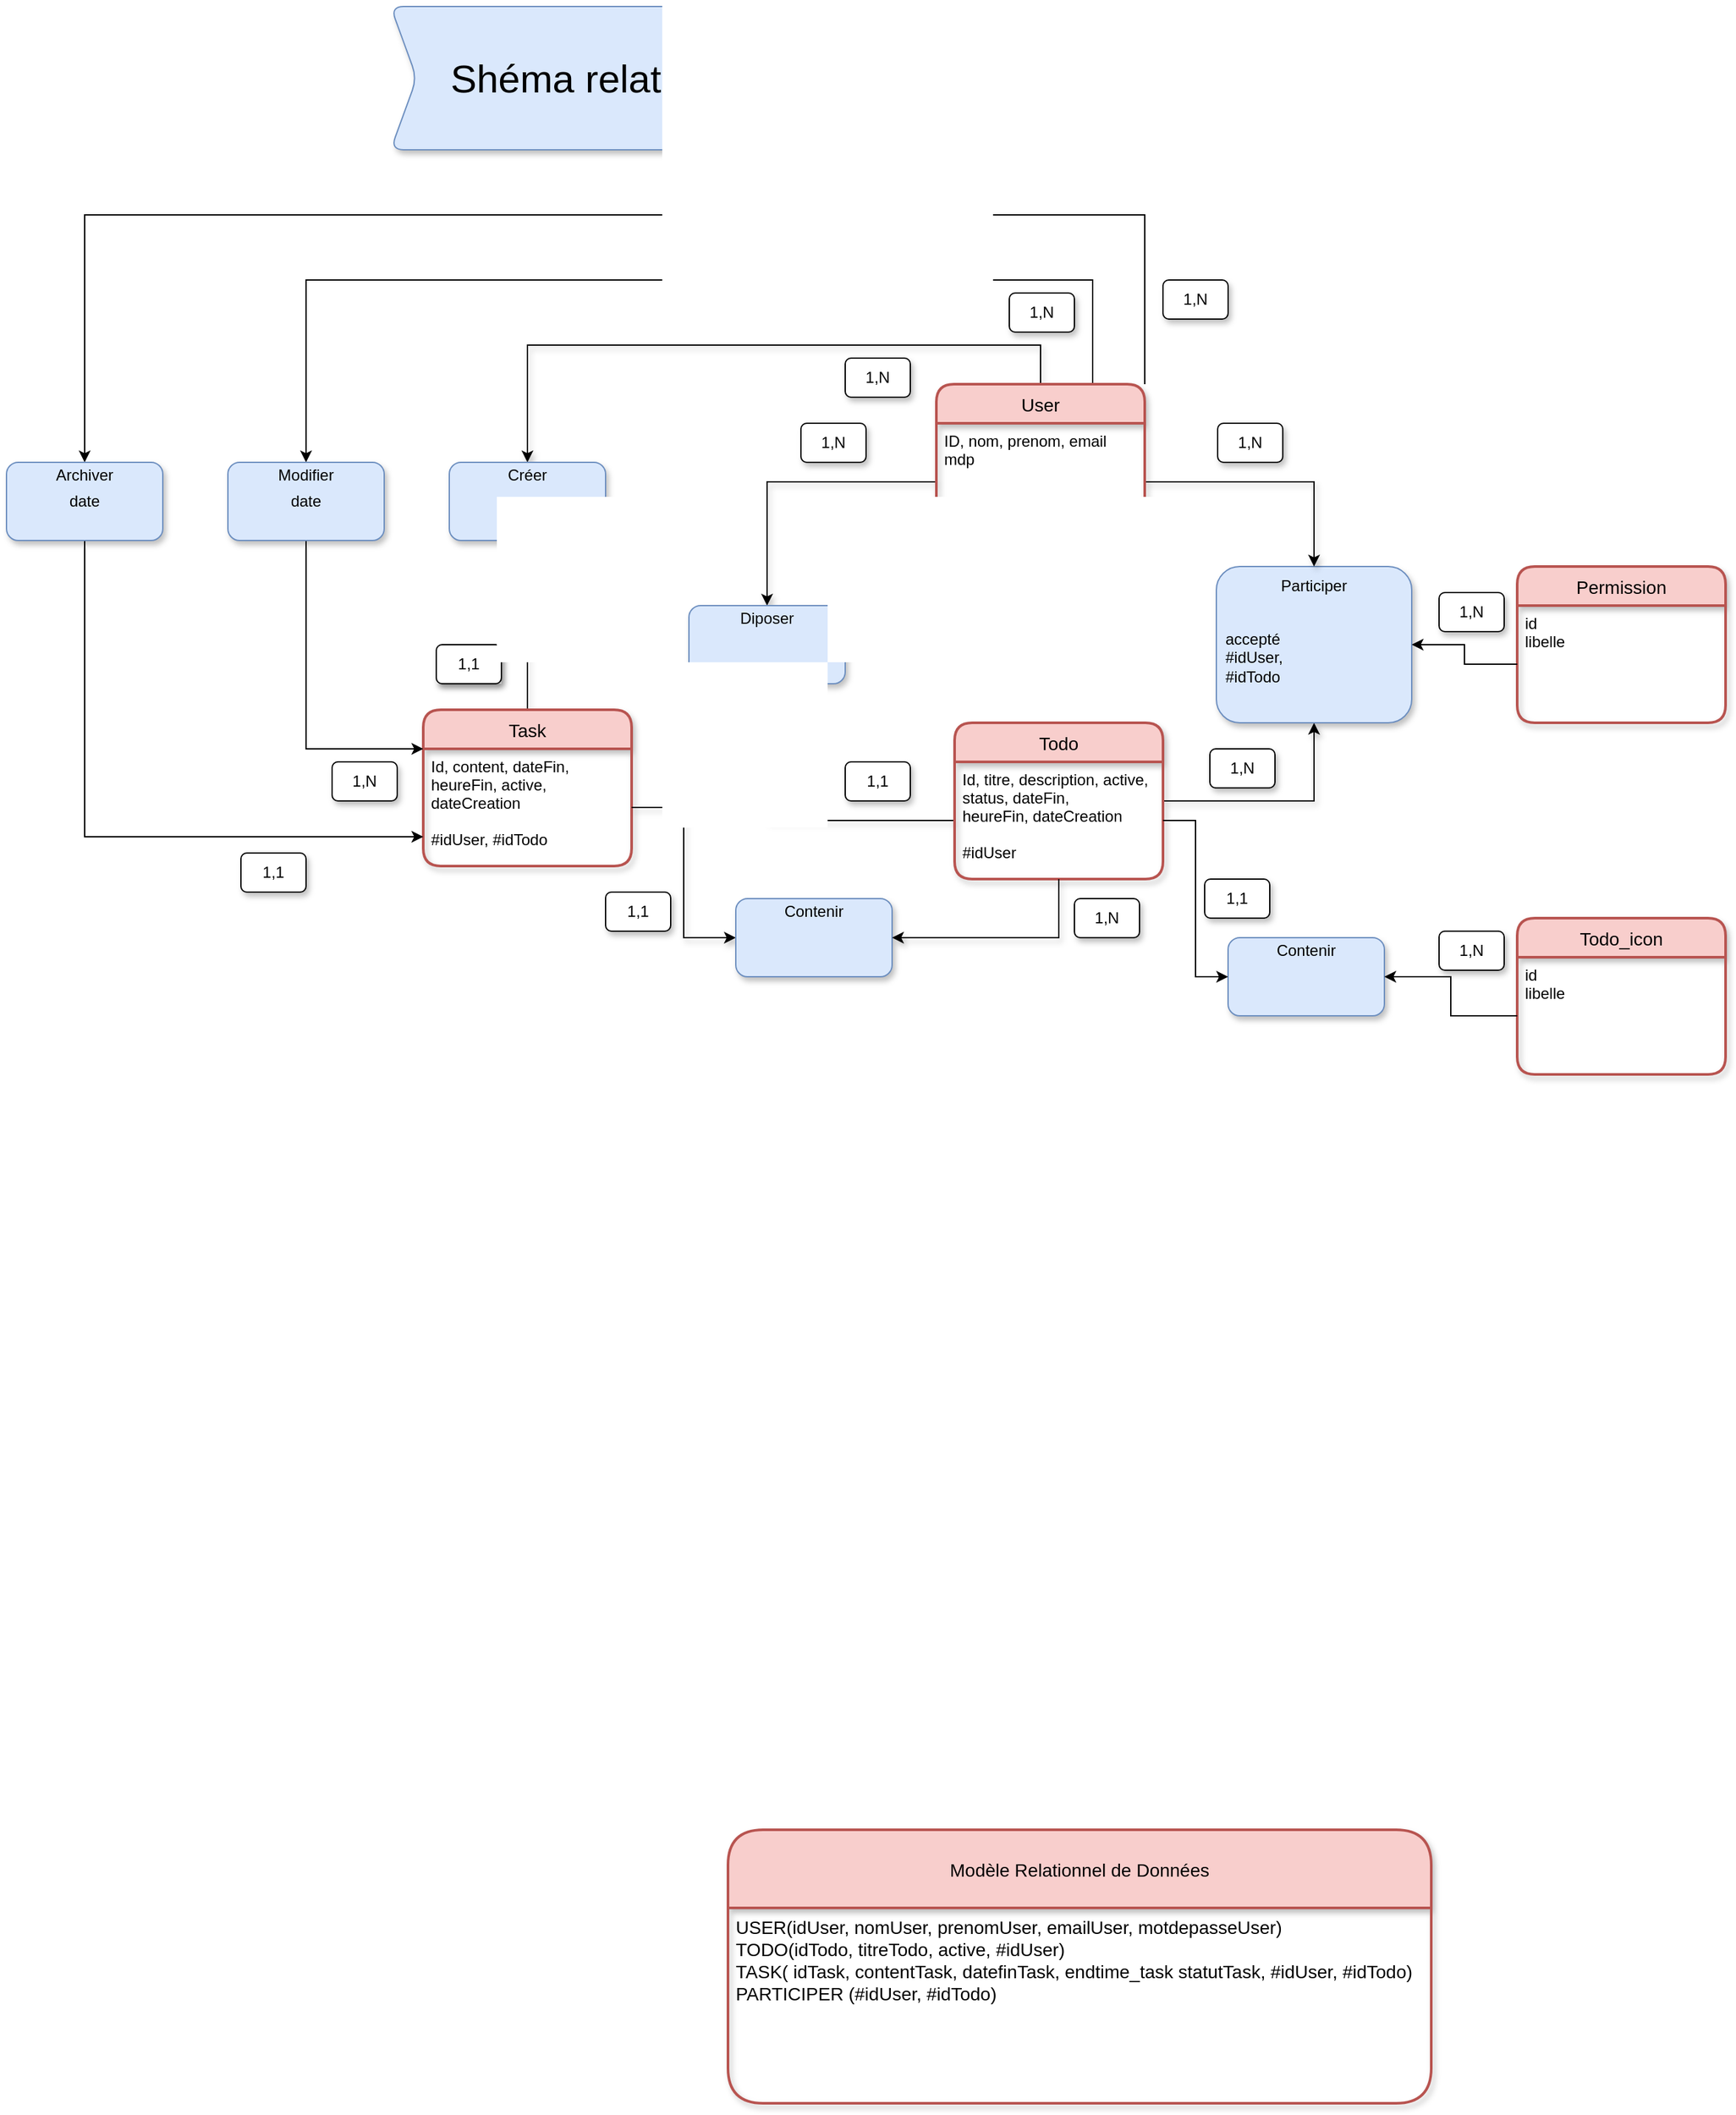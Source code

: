<mxfile version="14.1.8" type="device"><diagram id="XqB8k5iHXv9dSx2xLBwB" name="Page-1"><mxGraphModel dx="1732" dy="672" grid="1" gridSize="10" guides="1" tooltips="1" connect="1" arrows="1" fold="1" page="1" pageScale="1" pageWidth="827" pageHeight="1169" math="0" shadow="0"><root><mxCell id="0"/><mxCell id="1" parent="0"/><mxCell id="Rm26clRM2Kl6Tp9O-3ym-28" style="edgeStyle=orthogonalEdgeStyle;rounded=0;orthogonalLoop=1;jettySize=auto;html=1;entryX=0.5;entryY=1;entryDx=0;entryDy=0;shadow=1;" parent="1" source="Rm26clRM2Kl6Tp9O-3ym-4" target="Rm26clRM2Kl6Tp9O-3ym-24" edge="1"><mxGeometry relative="1" as="geometry"><mxPoint x="714" y="540.0" as="targetPoint"/></mxGeometry></mxCell><mxCell id="Rm26clRM2Kl6Tp9O-3ym-18" value="" style="group;shadow=1;" parent="1" vertex="1" connectable="0"><mxGeometry x="364" y="590" width="50" height="30" as="geometry"/></mxCell><mxCell id="Rm26clRM2Kl6Tp9O-3ym-13" value="" style="rounded=1;whiteSpace=wrap;html=1;shadow=1;" parent="Rm26clRM2Kl6Tp9O-3ym-18" vertex="1"><mxGeometry width="50" height="30" as="geometry"/></mxCell><mxCell id="Rm26clRM2Kl6Tp9O-3ym-15" value="1,1" style="text;html=1;strokeColor=none;fillColor=none;align=center;verticalAlign=middle;whiteSpace=wrap;rounded=0;shadow=1;" parent="Rm26clRM2Kl6Tp9O-3ym-18" vertex="1"><mxGeometry x="5" y="5" width="40" height="20" as="geometry"/></mxCell><mxCell id="Rm26clRM2Kl6Tp9O-3ym-19" value="" style="group;shadow=1;" parent="1" vertex="1" connectable="0"><mxGeometry x="330" y="330" width="50" height="30" as="geometry"/></mxCell><mxCell id="Rm26clRM2Kl6Tp9O-3ym-20" value="" style="rounded=1;whiteSpace=wrap;html=1;shadow=1;" parent="Rm26clRM2Kl6Tp9O-3ym-19" vertex="1"><mxGeometry width="50" height="30" as="geometry"/></mxCell><mxCell id="Rm26clRM2Kl6Tp9O-3ym-21" value="1,N" style="text;html=1;strokeColor=none;fillColor=none;align=center;verticalAlign=middle;whiteSpace=wrap;rounded=0;shadow=1;" parent="Rm26clRM2Kl6Tp9O-3ym-19" vertex="1"><mxGeometry x="5" y="5" width="40" height="20" as="geometry"/></mxCell><mxCell id="Rm26clRM2Kl6Tp9O-3ym-23" value="" style="group;shadow=1;" parent="1" vertex="1" connectable="0"><mxGeometry x="664" y="440" width="150" height="120" as="geometry"/></mxCell><mxCell id="Rm26clRM2Kl6Tp9O-3ym-24" value="" style="rounded=1;whiteSpace=wrap;html=1;fillColor=#dae8fc;strokeColor=#6c8ebf;shadow=1;" parent="Rm26clRM2Kl6Tp9O-3ym-23" vertex="1"><mxGeometry x="-15" width="150" height="120" as="geometry"/></mxCell><mxCell id="Rm26clRM2Kl6Tp9O-3ym-25" value="Participer" style="text;html=1;strokeColor=none;fillColor=none;align=center;verticalAlign=middle;whiteSpace=wrap;rounded=0;shadow=1;" parent="Rm26clRM2Kl6Tp9O-3ym-23" vertex="1"><mxGeometry x="40" width="40" height="30" as="geometry"/></mxCell><mxCell id="Rm26clRM2Kl6Tp9O-3ym-26" value="accepté&lt;br&gt;#idUser, &lt;br&gt;#idTodo" style="text;html=1;strokeColor=none;fillColor=none;align=left;verticalAlign=middle;whiteSpace=wrap;rounded=0;shadow=1;" parent="Rm26clRM2Kl6Tp9O-3ym-23" vertex="1"><mxGeometry x="-10" y="30" width="140" height="80" as="geometry"/></mxCell><mxCell id="Rm26clRM2Kl6Tp9O-3ym-27" style="edgeStyle=orthogonalEdgeStyle;rounded=0;orthogonalLoop=1;jettySize=auto;html=1;shadow=1;" parent="1" source="Rm26clRM2Kl6Tp9O-3ym-2" target="Rm26clRM2Kl6Tp9O-3ym-25" edge="1"><mxGeometry relative="1" as="geometry"/></mxCell><mxCell id="Rm26clRM2Kl6Tp9O-3ym-30" value="" style="group;shadow=1;" parent="1" vertex="1" connectable="0"><mxGeometry x="650" y="330" width="50" height="30" as="geometry"/></mxCell><mxCell id="Zzb7BdXflSFqOl78yFR3-5" value="" style="group" parent="Rm26clRM2Kl6Tp9O-3ym-30" vertex="1" connectable="0"><mxGeometry width="50" height="30" as="geometry"/></mxCell><mxCell id="Rm26clRM2Kl6Tp9O-3ym-31" value="" style="rounded=1;whiteSpace=wrap;html=1;shadow=1;" parent="Zzb7BdXflSFqOl78yFR3-5" vertex="1"><mxGeometry width="50" height="30" as="geometry"/></mxCell><mxCell id="Rm26clRM2Kl6Tp9O-3ym-32" value="1,N" style="text;html=1;strokeColor=none;fillColor=none;align=center;verticalAlign=middle;whiteSpace=wrap;rounded=0;shadow=1;" parent="Zzb7BdXflSFqOl78yFR3-5" vertex="1"><mxGeometry x="5" y="5" width="40" height="20" as="geometry"/></mxCell><mxCell id="Rm26clRM2Kl6Tp9O-3ym-33" value="" style="group;shadow=1;" parent="1" vertex="1" connectable="0"><mxGeometry x="644" y="580" width="50" height="30" as="geometry"/></mxCell><mxCell id="Rm26clRM2Kl6Tp9O-3ym-34" value="" style="rounded=1;whiteSpace=wrap;html=1;shadow=1;" parent="Rm26clRM2Kl6Tp9O-3ym-33" vertex="1"><mxGeometry width="50" height="30" as="geometry"/></mxCell><mxCell id="Rm26clRM2Kl6Tp9O-3ym-35" value="1,N" style="text;html=1;strokeColor=none;fillColor=none;align=center;verticalAlign=middle;whiteSpace=wrap;rounded=0;shadow=1;" parent="Rm26clRM2Kl6Tp9O-3ym-33" vertex="1"><mxGeometry x="5" y="5" width="40" height="20" as="geometry"/></mxCell><mxCell id="Rm26clRM2Kl6Tp9O-3ym-44" style="edgeStyle=orthogonalEdgeStyle;rounded=0;orthogonalLoop=1;jettySize=auto;html=1;entryX=0.5;entryY=1;entryDx=0;entryDy=0;shadow=1;" parent="1" source="Rm26clRM2Kl6Tp9O-3ym-5" edge="1"><mxGeometry relative="1" as="geometry"><mxPoint x="304" y="530" as="targetPoint"/></mxGeometry></mxCell><mxCell id="Rm26clRM2Kl6Tp9O-3ym-45" style="edgeStyle=orthogonalEdgeStyle;rounded=0;orthogonalLoop=1;jettySize=auto;html=1;entryX=0.5;entryY=0;entryDx=0;entryDy=0;shadow=1;" parent="1" source="Rm26clRM2Kl6Tp9O-3ym-2" target="Rm26clRM2Kl6Tp9O-3ym-82" edge="1"><mxGeometry relative="1" as="geometry"><mxPoint x="300" y="600" as="targetPoint"/></mxGeometry></mxCell><mxCell id="Rm26clRM2Kl6Tp9O-3ym-59" style="edgeStyle=orthogonalEdgeStyle;rounded=0;orthogonalLoop=1;jettySize=auto;html=1;entryX=0.5;entryY=0;entryDx=0;entryDy=0;shadow=1;" parent="1" source="Rm26clRM2Kl6Tp9O-3ym-1" edge="1"><mxGeometry relative="1" as="geometry"><mxPoint x="120" y="360" as="targetPoint"/><Array as="points"><mxPoint x="514" y="270"/><mxPoint x="120" y="270"/></Array></mxGeometry></mxCell><mxCell id="Zzb7BdXflSFqOl78yFR3-11" style="edgeStyle=orthogonalEdgeStyle;rounded=0;orthogonalLoop=1;jettySize=auto;html=1;exitX=0.75;exitY=0;exitDx=0;exitDy=0;entryX=0.5;entryY=0;entryDx=0;entryDy=0;" parent="1" source="Rm26clRM2Kl6Tp9O-3ym-1" target="Zzb7BdXflSFqOl78yFR3-10" edge="1"><mxGeometry relative="1" as="geometry"><Array as="points"><mxPoint x="554" y="220"/><mxPoint x="-50" y="220"/></Array></mxGeometry></mxCell><mxCell id="Zzb7BdXflSFqOl78yFR3-27" style="edgeStyle=orthogonalEdgeStyle;rounded=0;orthogonalLoop=1;jettySize=auto;html=1;exitX=1;exitY=0;exitDx=0;exitDy=0;entryX=0.5;entryY=0;entryDx=0;entryDy=0;" parent="1" source="Rm26clRM2Kl6Tp9O-3ym-1" target="Zzb7BdXflSFqOl78yFR3-24" edge="1"><mxGeometry relative="1" as="geometry"><Array as="points"><mxPoint x="594" y="170"/><mxPoint x="-220" y="170"/></Array></mxGeometry></mxCell><mxCell id="Rm26clRM2Kl6Tp9O-3ym-1" value="User" style="swimlane;childLayout=stackLayout;horizontal=1;startSize=30;horizontalStack=0;rounded=1;fontSize=14;fontStyle=0;strokeWidth=2;resizeParent=0;resizeLast=1;shadow=1;dashed=0;align=center;fillColor=#f8cecc;strokeColor=#b85450;" parent="1" vertex="1"><mxGeometry x="434" y="300" width="160" height="120" as="geometry"/></mxCell><mxCell id="Rm26clRM2Kl6Tp9O-3ym-2" value="ID, nom, prenom, email&#10;mdp" style="align=left;strokeColor=none;fillColor=none;spacingLeft=4;fontSize=12;verticalAlign=top;resizable=0;rotatable=0;part=1;shadow=1;" parent="Rm26clRM2Kl6Tp9O-3ym-1" vertex="1"><mxGeometry y="30" width="160" height="90" as="geometry"/></mxCell><mxCell id="Rm26clRM2Kl6Tp9O-3ym-58" style="edgeStyle=orthogonalEdgeStyle;rounded=0;orthogonalLoop=1;jettySize=auto;html=1;entryX=0.5;entryY=1;entryDx=0;entryDy=0;shadow=1;" parent="1" source="Rm26clRM2Kl6Tp9O-3ym-36" edge="1"><mxGeometry relative="1" as="geometry"><mxPoint x="120" y="420" as="targetPoint"/></mxGeometry></mxCell><mxCell id="Rm26clRM2Kl6Tp9O-3ym-36" value="Task" style="swimlane;childLayout=stackLayout;horizontal=1;startSize=30;horizontalStack=0;rounded=1;fontSize=14;fontStyle=0;strokeWidth=2;resizeParent=0;resizeLast=1;shadow=1;dashed=0;align=center;fillColor=#f8cecc;strokeColor=#b85450;" parent="1" vertex="1"><mxGeometry x="40" y="550" width="160" height="120" as="geometry"/></mxCell><mxCell id="Rm26clRM2Kl6Tp9O-3ym-37" value="Id, content, dateFin,&#10;heureFin, active, &#10;dateCreation&#10;&#10;#idUser, #idTodo" style="align=left;strokeColor=none;fillColor=none;spacingLeft=4;fontSize=12;verticalAlign=top;resizable=0;rotatable=0;part=1;shadow=1;" parent="Rm26clRM2Kl6Tp9O-3ym-36" vertex="1"><mxGeometry y="30" width="160" height="90" as="geometry"/></mxCell><mxCell id="Rm26clRM2Kl6Tp9O-3ym-53" style="edgeStyle=orthogonalEdgeStyle;rounded=0;orthogonalLoop=1;jettySize=auto;html=1;entryX=0;entryY=0.5;entryDx=0;entryDy=0;shadow=1;" parent="1" source="Rm26clRM2Kl6Tp9O-3ym-37" target="Rm26clRM2Kl6Tp9O-3ym-74" edge="1"><mxGeometry relative="1" as="geometry"><mxPoint x="200" y="800" as="targetPoint"/></mxGeometry></mxCell><mxCell id="Rm26clRM2Kl6Tp9O-3ym-61" value="" style="group;shadow=1;" parent="1" vertex="1" connectable="0"><mxGeometry x="540" y="695" width="50" height="30" as="geometry"/></mxCell><mxCell id="Rm26clRM2Kl6Tp9O-3ym-62" value="" style="rounded=1;whiteSpace=wrap;html=1;shadow=1;" parent="Rm26clRM2Kl6Tp9O-3ym-61" vertex="1"><mxGeometry width="50" height="30" as="geometry"/></mxCell><mxCell id="Rm26clRM2Kl6Tp9O-3ym-63" value="1,N" style="text;html=1;strokeColor=none;fillColor=none;align=center;verticalAlign=middle;whiteSpace=wrap;rounded=0;shadow=1;" parent="Rm26clRM2Kl6Tp9O-3ym-61" vertex="1"><mxGeometry x="5" y="5" width="40" height="20" as="geometry"/></mxCell><mxCell id="Rm26clRM2Kl6Tp9O-3ym-64" value="" style="group;shadow=1;" parent="1" vertex="1" connectable="0"><mxGeometry x="180" y="690" width="50" height="30" as="geometry"/></mxCell><mxCell id="Rm26clRM2Kl6Tp9O-3ym-65" value="" style="rounded=1;whiteSpace=wrap;html=1;shadow=1;" parent="Rm26clRM2Kl6Tp9O-3ym-64" vertex="1"><mxGeometry width="50" height="30" as="geometry"/></mxCell><mxCell id="Rm26clRM2Kl6Tp9O-3ym-66" value="1,1" style="text;html=1;strokeColor=none;fillColor=none;align=center;verticalAlign=middle;whiteSpace=wrap;rounded=0;shadow=1;" parent="Rm26clRM2Kl6Tp9O-3ym-64" vertex="1"><mxGeometry x="5" y="5" width="40" height="20" as="geometry"/></mxCell><mxCell id="Rm26clRM2Kl6Tp9O-3ym-67" value="" style="group;fillColor=#ffffff;shadow=1;" parent="1" vertex="1" connectable="0"><mxGeometry x="50" y="500" width="50" height="30" as="geometry"/></mxCell><mxCell id="Rm26clRM2Kl6Tp9O-3ym-68" value="" style="rounded=1;whiteSpace=wrap;html=1;shadow=1;" parent="Rm26clRM2Kl6Tp9O-3ym-67" vertex="1"><mxGeometry width="50" height="30" as="geometry"/></mxCell><mxCell id="Rm26clRM2Kl6Tp9O-3ym-69" value="1,1" style="text;html=1;strokeColor=none;fillColor=none;align=center;verticalAlign=middle;whiteSpace=wrap;rounded=0;shadow=1;" parent="Rm26clRM2Kl6Tp9O-3ym-67" vertex="1"><mxGeometry x="5" y="5" width="40" height="20" as="geometry"/></mxCell><mxCell id="Rm26clRM2Kl6Tp9O-3ym-70" value="" style="group;shadow=1;" parent="1" vertex="1" connectable="0"><mxGeometry x="364" y="280" width="50" height="30" as="geometry"/></mxCell><mxCell id="Rm26clRM2Kl6Tp9O-3ym-71" value="" style="rounded=1;whiteSpace=wrap;html=1;shadow=1;" parent="Rm26clRM2Kl6Tp9O-3ym-70" vertex="1"><mxGeometry width="50" height="30" as="geometry"/></mxCell><mxCell id="Rm26clRM2Kl6Tp9O-3ym-72" value="1,N" style="text;html=1;strokeColor=none;fillColor=none;align=center;verticalAlign=middle;whiteSpace=wrap;rounded=0;shadow=1;" parent="Rm26clRM2Kl6Tp9O-3ym-70" vertex="1"><mxGeometry x="5" y="5" width="40" height="20" as="geometry"/></mxCell><mxCell id="Rm26clRM2Kl6Tp9O-3ym-73" value="" style="group;shadow=1;" parent="1" vertex="1" connectable="0"><mxGeometry x="280" y="695" width="120" height="60" as="geometry"/></mxCell><mxCell id="Rm26clRM2Kl6Tp9O-3ym-74" value="" style="rounded=1;whiteSpace=wrap;html=1;fillColor=#dae8fc;strokeColor=#6c8ebf;shadow=1;" parent="Rm26clRM2Kl6Tp9O-3ym-73" vertex="1"><mxGeometry width="120" height="60" as="geometry"/></mxCell><mxCell id="Rm26clRM2Kl6Tp9O-3ym-75" value="Contenir" style="text;html=1;strokeColor=none;fillColor=none;align=center;verticalAlign=middle;whiteSpace=wrap;rounded=0;shadow=1;" parent="Rm26clRM2Kl6Tp9O-3ym-73" vertex="1"><mxGeometry x="40" width="40" height="20" as="geometry"/></mxCell><mxCell id="Rm26clRM2Kl6Tp9O-3ym-77" value="" style="group;shadow=1;" parent="1" vertex="1" connectable="0"><mxGeometry x="60" y="360" width="120" height="60" as="geometry"/></mxCell><mxCell id="Rm26clRM2Kl6Tp9O-3ym-78" value="" style="rounded=1;whiteSpace=wrap;html=1;fillColor=#dae8fc;strokeColor=#6c8ebf;shadow=1;" parent="Rm26clRM2Kl6Tp9O-3ym-77" vertex="1"><mxGeometry width="120" height="60" as="geometry"/></mxCell><mxCell id="Rm26clRM2Kl6Tp9O-3ym-79" value="Créer" style="text;html=1;strokeColor=none;fillColor=none;align=center;verticalAlign=middle;whiteSpace=wrap;rounded=0;shadow=1;" parent="Rm26clRM2Kl6Tp9O-3ym-77" vertex="1"><mxGeometry x="40" width="40" height="20" as="geometry"/></mxCell><mxCell id="Rm26clRM2Kl6Tp9O-3ym-80" value="" style="group;shadow=1;" parent="1" vertex="1" connectable="0"><mxGeometry x="244" y="470" width="120" height="60" as="geometry"/></mxCell><mxCell id="Rm26clRM2Kl6Tp9O-3ym-81" value="" style="rounded=1;whiteSpace=wrap;html=1;fillColor=#dae8fc;strokeColor=#6c8ebf;shadow=1;" parent="Rm26clRM2Kl6Tp9O-3ym-80" vertex="1"><mxGeometry width="120" height="60" as="geometry"/></mxCell><mxCell id="Rm26clRM2Kl6Tp9O-3ym-82" value="Diposer" style="text;html=1;strokeColor=none;fillColor=none;align=center;verticalAlign=middle;whiteSpace=wrap;rounded=0;shadow=1;" parent="Rm26clRM2Kl6Tp9O-3ym-80" vertex="1"><mxGeometry x="40" width="40" height="20" as="geometry"/></mxCell><mxCell id="Rm26clRM2Kl6Tp9O-3ym-4" value="Todo" style="swimlane;childLayout=stackLayout;horizontal=1;startSize=30;horizontalStack=0;rounded=1;fontSize=14;fontStyle=0;strokeWidth=2;resizeParent=0;resizeLast=1;shadow=1;dashed=0;align=center;fillColor=#f8cecc;strokeColor=#b85450;swimlaneLine=1;glass=0;" parent="1" vertex="1"><mxGeometry x="448" y="560" width="160" height="120" as="geometry"/></mxCell><mxCell id="Rm26clRM2Kl6Tp9O-3ym-5" value="Id, titre, description, active,&#10;status, dateFin,&#10;heureFin, dateCreation&#10;&#10;#idUser" style="align=left;strokeColor=none;fillColor=none;spacingLeft=4;fontSize=12;verticalAlign=top;resizable=0;rotatable=0;part=1;shadow=1;" parent="Rm26clRM2Kl6Tp9O-3ym-4" vertex="1"><mxGeometry y="30" width="160" height="90" as="geometry"/></mxCell><mxCell id="Rm26clRM2Kl6Tp9O-3ym-83" style="edgeStyle=orthogonalEdgeStyle;rounded=0;orthogonalLoop=1;jettySize=auto;html=1;entryX=1;entryY=0.5;entryDx=0;entryDy=0;shadow=1;" parent="1" source="Rm26clRM2Kl6Tp9O-3ym-5" target="Rm26clRM2Kl6Tp9O-3ym-74" edge="1"><mxGeometry relative="1" as="geometry"><Array as="points"><mxPoint x="528" y="725"/></Array></mxGeometry></mxCell><mxCell id="Rm26clRM2Kl6Tp9O-3ym-89" value="Modèle Relationnel de Données" style="swimlane;childLayout=stackLayout;horizontal=1;startSize=60;horizontalStack=0;rounded=1;fontSize=14;fontStyle=0;strokeWidth=2;resizeParent=0;resizeLast=1;shadow=1;dashed=0;align=center;fillColor=#f8cecc;strokeColor=#b85450;swimlaneFillColor=none;sketch=0;" parent="1" vertex="1"><mxGeometry x="274" y="1410" width="540" height="210" as="geometry"/></mxCell><mxCell id="Rm26clRM2Kl6Tp9O-3ym-90" value="USER(idUser, nomUser, prenomUser, emailUser, motdepasseUser)&#10;TODO(idTodo, titreTodo, active, #idUser)&#10;TASK( idTask, contentTask, datefinTask, endtime_task statutTask, #idUser, #idTodo)&#10;PARTICIPER (#idUser, #idTodo)" style="align=left;strokeColor=none;fillColor=none;spacingLeft=4;fontSize=14;verticalAlign=top;resizable=0;rotatable=0;part=1;spacing=2;fontFamily=Helvetica;labelBackgroundColor=none;labelBorderColor=none;" parent="Rm26clRM2Kl6Tp9O-3ym-89" vertex="1"><mxGeometry y="60" width="540" height="150" as="geometry"/></mxCell><mxCell id="Rm26clRM2Kl6Tp9O-3ym-91" value="" style="shape=step;perimeter=stepPerimeter;whiteSpace=wrap;html=1;fixedSize=1;rounded=1;shadow=1;glass=0;sketch=0;strokeColor=#6c8ebf;fillColor=#dae8fc;fontFamily=Helvetica;fontSize=14;" parent="1" vertex="1"><mxGeometry x="15" y="10" width="575" height="110" as="geometry"/></mxCell><mxCell id="Rm26clRM2Kl6Tp9O-3ym-93" value="&lt;div style=&quot;text-align: justify; font-size: 30px;&quot;&gt;&lt;span style=&quot;font-size: 30px;&quot;&gt;Shéma relationnel pour le projet Todo&lt;/span&gt;&lt;/div&gt;" style="text;html=1;strokeColor=none;fillColor=none;align=center;verticalAlign=middle;whiteSpace=wrap;rounded=0;shadow=1;glass=0;sketch=0;fontFamily=Helvetica;fontSize=30;" parent="1" vertex="1"><mxGeometry x="50" y="55" width="520" height="20" as="geometry"/></mxCell><mxCell id="Rm26clRM2Kl6Tp9O-3ym-95" style="edgeStyle=orthogonalEdgeStyle;rounded=0;orthogonalLoop=1;jettySize=auto;html=1;exitX=0.5;exitY=1;exitDx=0;exitDy=0;shadow=1;fontFamily=Helvetica;fontSize=30;fontColor=#000000;" parent="1" source="Rm26clRM2Kl6Tp9O-3ym-93" target="Rm26clRM2Kl6Tp9O-3ym-93" edge="1"><mxGeometry relative="1" as="geometry"/></mxCell><mxCell id="vfI2gxdwz_hh4AWfBdgs-1" value="Permission" style="swimlane;childLayout=stackLayout;horizontal=1;startSize=30;horizontalStack=0;rounded=1;fontSize=14;fontStyle=0;strokeWidth=2;resizeParent=0;resizeLast=1;shadow=1;dashed=0;align=center;fillColor=#f8cecc;strokeColor=#b85450;" parent="1" vertex="1"><mxGeometry x="880" y="440" width="160" height="120" as="geometry"/></mxCell><mxCell id="vfI2gxdwz_hh4AWfBdgs-2" value="id&#10;libelle" style="align=left;strokeColor=none;fillColor=none;spacingLeft=4;fontSize=12;verticalAlign=top;resizable=0;rotatable=0;part=1;shadow=1;" parent="vfI2gxdwz_hh4AWfBdgs-1" vertex="1"><mxGeometry y="30" width="160" height="90" as="geometry"/></mxCell><mxCell id="Zzb7BdXflSFqOl78yFR3-1" style="edgeStyle=orthogonalEdgeStyle;rounded=0;orthogonalLoop=1;jettySize=auto;html=1;entryX=1;entryY=0.5;entryDx=0;entryDy=0;" parent="1" source="vfI2gxdwz_hh4AWfBdgs-2" target="Rm26clRM2Kl6Tp9O-3ym-24" edge="1"><mxGeometry relative="1" as="geometry"/></mxCell><mxCell id="Zzb7BdXflSFqOl78yFR3-6" value="" style="group" parent="1" vertex="1" connectable="0"><mxGeometry x="820" y="460" width="50" height="30" as="geometry"/></mxCell><mxCell id="Zzb7BdXflSFqOl78yFR3-7" value="" style="rounded=1;whiteSpace=wrap;html=1;shadow=1;" parent="Zzb7BdXflSFqOl78yFR3-6" vertex="1"><mxGeometry width="50" height="30" as="geometry"/></mxCell><mxCell id="Zzb7BdXflSFqOl78yFR3-8" value="1,N" style="text;html=1;strokeColor=none;fillColor=none;align=center;verticalAlign=middle;whiteSpace=wrap;rounded=0;shadow=1;" parent="Zzb7BdXflSFqOl78yFR3-6" vertex="1"><mxGeometry x="5" y="5" width="40" height="20" as="geometry"/></mxCell><mxCell id="Zzb7BdXflSFqOl78yFR3-12" style="edgeStyle=orthogonalEdgeStyle;rounded=0;orthogonalLoop=1;jettySize=auto;html=1;" parent="1" source="Zzb7BdXflSFqOl78yFR3-9" edge="1"><mxGeometry relative="1" as="geometry"><mxPoint x="40" y="580" as="targetPoint"/><Array as="points"><mxPoint x="-50" y="580"/><mxPoint x="40" y="580"/></Array></mxGeometry></mxCell><mxCell id="Zzb7BdXflSFqOl78yFR3-9" value="date" style="rounded=1;whiteSpace=wrap;html=1;fillColor=#dae8fc;strokeColor=#6c8ebf;shadow=1;" parent="1" vertex="1"><mxGeometry x="-110" y="360" width="120" height="60" as="geometry"/></mxCell><mxCell id="Zzb7BdXflSFqOl78yFR3-10" value="Modifier" style="text;html=1;strokeColor=none;fillColor=none;align=center;verticalAlign=middle;whiteSpace=wrap;rounded=0;shadow=1;" parent="1" vertex="1"><mxGeometry x="-70" y="360" width="40" height="20" as="geometry"/></mxCell><mxCell id="Zzb7BdXflSFqOl78yFR3-16" value="" style="group;shadow=1;" parent="1" vertex="1" connectable="0"><mxGeometry x="490" y="230" width="50" height="30" as="geometry"/></mxCell><mxCell id="Zzb7BdXflSFqOl78yFR3-17" value="" style="rounded=1;whiteSpace=wrap;html=1;shadow=1;" parent="Zzb7BdXflSFqOl78yFR3-16" vertex="1"><mxGeometry width="50" height="30" as="geometry"/></mxCell><mxCell id="Zzb7BdXflSFqOl78yFR3-18" value="1,N" style="text;html=1;strokeColor=none;fillColor=none;align=center;verticalAlign=middle;whiteSpace=wrap;rounded=0;shadow=1;" parent="Zzb7BdXflSFqOl78yFR3-16" vertex="1"><mxGeometry x="5" y="5" width="40" height="20" as="geometry"/></mxCell><mxCell id="Zzb7BdXflSFqOl78yFR3-19" value="" style="group;shadow=1;" parent="1" vertex="1" connectable="0"><mxGeometry x="-30" y="590" width="50" height="30" as="geometry"/></mxCell><mxCell id="Zzb7BdXflSFqOl78yFR3-20" value="" style="rounded=1;whiteSpace=wrap;html=1;shadow=1;" parent="Zzb7BdXflSFqOl78yFR3-19" vertex="1"><mxGeometry width="50" height="30" as="geometry"/></mxCell><mxCell id="Zzb7BdXflSFqOl78yFR3-21" value="1,N" style="text;html=1;strokeColor=none;fillColor=none;align=center;verticalAlign=middle;whiteSpace=wrap;rounded=0;shadow=1;" parent="Zzb7BdXflSFqOl78yFR3-19" vertex="1"><mxGeometry x="5" y="5" width="40" height="20" as="geometry"/></mxCell><mxCell id="Zzb7BdXflSFqOl78yFR3-32" style="edgeStyle=orthogonalEdgeStyle;rounded=0;orthogonalLoop=1;jettySize=auto;html=1;entryX=0;entryY=0.75;entryDx=0;entryDy=0;" parent="1" source="Zzb7BdXflSFqOl78yFR3-24" target="Rm26clRM2Kl6Tp9O-3ym-37" edge="1"><mxGeometry relative="1" as="geometry"><Array as="points"><mxPoint x="-220" y="647"/></Array></mxGeometry></mxCell><mxCell id="Zzb7BdXflSFqOl78yFR3-24" value="date" style="rounded=1;whiteSpace=wrap;html=1;fillColor=#dae8fc;strokeColor=#6c8ebf;shadow=1;" parent="1" vertex="1"><mxGeometry x="-280" y="360" width="120" height="60" as="geometry"/></mxCell><mxCell id="Zzb7BdXflSFqOl78yFR3-25" value="Archiver" style="text;html=1;strokeColor=none;fillColor=none;align=center;verticalAlign=middle;whiteSpace=wrap;rounded=0;shadow=1;" parent="1" vertex="1"><mxGeometry x="-240" y="360" width="40" height="20" as="geometry"/></mxCell><mxCell id="Zzb7BdXflSFqOl78yFR3-28" value="" style="group;shadow=1;" parent="1" vertex="1" connectable="0"><mxGeometry x="608" y="220" width="50" height="30" as="geometry"/></mxCell><mxCell id="Zzb7BdXflSFqOl78yFR3-29" value="" style="rounded=1;whiteSpace=wrap;html=1;shadow=1;" parent="Zzb7BdXflSFqOl78yFR3-28" vertex="1"><mxGeometry width="50" height="30" as="geometry"/></mxCell><mxCell id="Zzb7BdXflSFqOl78yFR3-30" value="1,N" style="text;html=1;strokeColor=none;fillColor=none;align=center;verticalAlign=middle;whiteSpace=wrap;rounded=0;shadow=1;" parent="Zzb7BdXflSFqOl78yFR3-28" vertex="1"><mxGeometry x="5" y="5" width="40" height="20" as="geometry"/></mxCell><mxCell id="Zzb7BdXflSFqOl78yFR3-34" value="" style="rounded=1;whiteSpace=wrap;html=1;shadow=1;" parent="1" vertex="1"><mxGeometry x="-100" y="660" width="50" height="30" as="geometry"/></mxCell><mxCell id="Zzb7BdXflSFqOl78yFR3-35" value="1,1" style="text;html=1;strokeColor=none;fillColor=none;align=center;verticalAlign=middle;whiteSpace=wrap;rounded=0;shadow=1;" parent="1" vertex="1"><mxGeometry x="-95" y="665" width="40" height="20" as="geometry"/></mxCell><mxCell id="Zzb7BdXflSFqOl78yFR3-36" value="Todo_icon" style="swimlane;childLayout=stackLayout;horizontal=1;startSize=30;horizontalStack=0;rounded=1;fontSize=14;fontStyle=0;strokeWidth=2;resizeParent=0;resizeLast=1;shadow=1;dashed=0;align=center;fillColor=#f8cecc;strokeColor=#b85450;" parent="1" vertex="1"><mxGeometry x="880" y="710" width="160" height="120" as="geometry"/></mxCell><mxCell id="Zzb7BdXflSFqOl78yFR3-37" value="id&#10;libelle" style="align=left;strokeColor=none;fillColor=none;spacingLeft=4;fontSize=12;verticalAlign=top;resizable=0;rotatable=0;part=1;shadow=1;" parent="Zzb7BdXflSFqOl78yFR3-36" vertex="1"><mxGeometry y="30" width="160" height="90" as="geometry"/></mxCell><mxCell id="Zzb7BdXflSFqOl78yFR3-39" value="" style="rounded=1;whiteSpace=wrap;html=1;fillColor=#dae8fc;strokeColor=#6c8ebf;shadow=1;" parent="1" vertex="1"><mxGeometry x="658" y="725" width="120" height="60" as="geometry"/></mxCell><mxCell id="Zzb7BdXflSFqOl78yFR3-40" value="Contenir" style="text;html=1;strokeColor=none;fillColor=none;align=center;verticalAlign=middle;whiteSpace=wrap;rounded=0;shadow=1;" parent="1" vertex="1"><mxGeometry x="698" y="725" width="40" height="20" as="geometry"/></mxCell><mxCell id="Zzb7BdXflSFqOl78yFR3-41" style="edgeStyle=orthogonalEdgeStyle;rounded=0;orthogonalLoop=1;jettySize=auto;html=1;entryX=1;entryY=0.5;entryDx=0;entryDy=0;" parent="1" source="Zzb7BdXflSFqOl78yFR3-37" target="Zzb7BdXflSFqOl78yFR3-39" edge="1"><mxGeometry relative="1" as="geometry"/></mxCell><mxCell id="Zzb7BdXflSFqOl78yFR3-42" style="edgeStyle=orthogonalEdgeStyle;rounded=0;orthogonalLoop=1;jettySize=auto;html=1;entryX=0;entryY=0.5;entryDx=0;entryDy=0;" parent="1" source="Rm26clRM2Kl6Tp9O-3ym-5" target="Zzb7BdXflSFqOl78yFR3-39" edge="1"><mxGeometry relative="1" as="geometry"/></mxCell><mxCell id="Zzb7BdXflSFqOl78yFR3-45" value="" style="group" parent="1" vertex="1" connectable="0"><mxGeometry x="820" y="720" width="50" height="30" as="geometry"/></mxCell><mxCell id="Zzb7BdXflSFqOl78yFR3-46" value="" style="rounded=1;whiteSpace=wrap;html=1;shadow=1;" parent="Zzb7BdXflSFqOl78yFR3-45" vertex="1"><mxGeometry width="50" height="30" as="geometry"/></mxCell><mxCell id="Zzb7BdXflSFqOl78yFR3-47" value="1,N" style="text;html=1;strokeColor=none;fillColor=none;align=center;verticalAlign=middle;whiteSpace=wrap;rounded=0;shadow=1;" parent="Zzb7BdXflSFqOl78yFR3-45" vertex="1"><mxGeometry x="5" y="5" width="40" height="20" as="geometry"/></mxCell><mxCell id="Zzb7BdXflSFqOl78yFR3-48" value="" style="group" parent="1" vertex="1" connectable="0"><mxGeometry x="640" y="680" width="50" height="30" as="geometry"/></mxCell><mxCell id="Zzb7BdXflSFqOl78yFR3-49" value="" style="rounded=1;whiteSpace=wrap;html=1;shadow=1;" parent="Zzb7BdXflSFqOl78yFR3-48" vertex="1"><mxGeometry width="50" height="30" as="geometry"/></mxCell><mxCell id="Zzb7BdXflSFqOl78yFR3-50" value="1,1" style="text;html=1;strokeColor=none;fillColor=none;align=center;verticalAlign=middle;whiteSpace=wrap;rounded=0;shadow=1;" parent="Zzb7BdXflSFqOl78yFR3-48" vertex="1"><mxGeometry x="5" y="5" width="40" height="20" as="geometry"/></mxCell></root></mxGraphModel></diagram></mxfile>